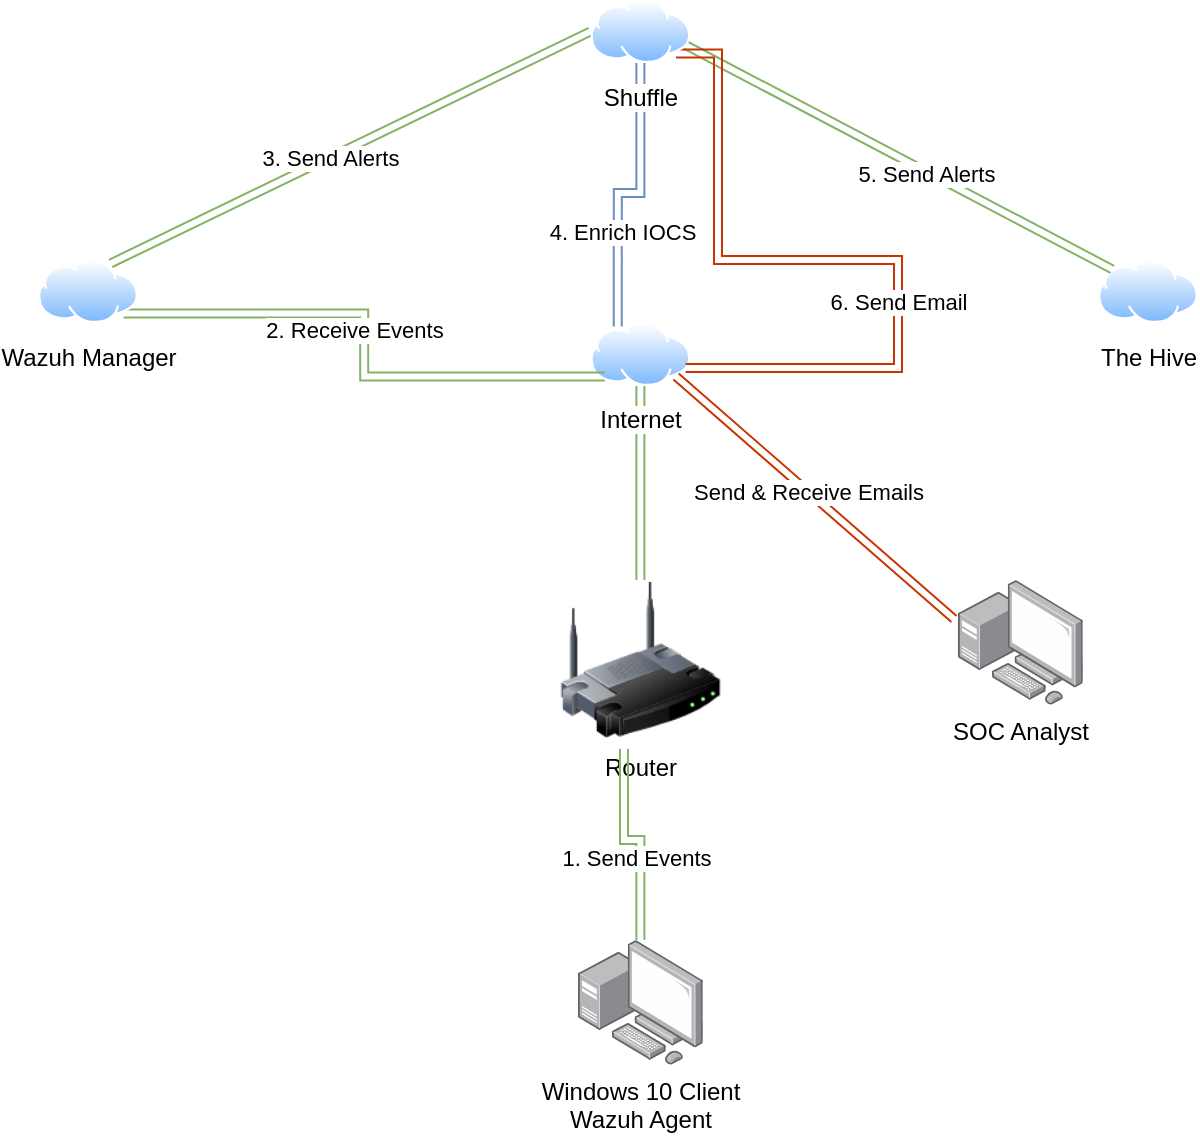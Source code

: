 <mxfile version="22.1.21" type="github">
  <diagram id="C5RBs43oDa-KdzZeNtuy" name="Page-1">
    <mxGraphModel dx="1026" dy="614" grid="1" gridSize="10" guides="1" tooltips="1" connect="1" arrows="1" fold="1" page="1" pageScale="1" pageWidth="827" pageHeight="1169" math="0" shadow="0">
      <root>
        <mxCell id="WIyWlLk6GJQsqaUBKTNV-0" />
        <mxCell id="WIyWlLk6GJQsqaUBKTNV-1" parent="WIyWlLk6GJQsqaUBKTNV-0" />
        <mxCell id="ZXnee7eRB7FDT21YNNPP-1" value="Router" style="image;html=1;image=img/lib/clip_art/networking/Wireless_Router_128x128.png" vertex="1" parent="WIyWlLk6GJQsqaUBKTNV-1">
          <mxGeometry x="361.2" y="390" width="80" height="80" as="geometry" />
        </mxCell>
        <mxCell id="ZXnee7eRB7FDT21YNNPP-13" style="edgeStyle=orthogonalEdgeStyle;rounded=0;orthogonalLoop=1;jettySize=auto;html=1;exitX=0.5;exitY=1;exitDx=0;exitDy=0;shape=link;fillColor=#d5e8d4;strokeColor=#82b366;" edge="1" parent="WIyWlLk6GJQsqaUBKTNV-1" source="ZXnee7eRB7FDT21YNNPP-2" target="ZXnee7eRB7FDT21YNNPP-1">
          <mxGeometry relative="1" as="geometry" />
        </mxCell>
        <mxCell id="ZXnee7eRB7FDT21YNNPP-2" value="Internet" style="image;aspect=fixed;perimeter=ellipsePerimeter;html=1;align=center;shadow=0;dashed=0;spacingTop=3;image=img/lib/active_directory/internet_cloud.svg;" vertex="1" parent="WIyWlLk6GJQsqaUBKTNV-1">
          <mxGeometry x="376.2" y="261.5" width="50" height="31.5" as="geometry" />
        </mxCell>
        <mxCell id="ZXnee7eRB7FDT21YNNPP-14" style="edgeStyle=orthogonalEdgeStyle;rounded=0;orthogonalLoop=1;jettySize=auto;html=1;exitX=1;exitY=1;exitDx=0;exitDy=0;entryX=0;entryY=1;entryDx=0;entryDy=0;fillColor=#d5e8d4;strokeColor=#82b366;shape=link;" edge="1" parent="WIyWlLk6GJQsqaUBKTNV-1" source="ZXnee7eRB7FDT21YNNPP-3" target="ZXnee7eRB7FDT21YNNPP-2">
          <mxGeometry relative="1" as="geometry" />
        </mxCell>
        <mxCell id="ZXnee7eRB7FDT21YNNPP-15" value="2. Receive Events" style="edgeLabel;html=1;align=center;verticalAlign=middle;resizable=0;points=[];" vertex="1" connectable="0" parent="ZXnee7eRB7FDT21YNNPP-14">
          <mxGeometry x="-0.059" y="-5" relative="1" as="geometry">
            <mxPoint as="offset" />
          </mxGeometry>
        </mxCell>
        <mxCell id="ZXnee7eRB7FDT21YNNPP-3" value="Wazuh Manager" style="image;aspect=fixed;perimeter=ellipsePerimeter;html=1;align=center;shadow=0;dashed=0;spacingTop=3;image=img/lib/active_directory/internet_cloud.svg;" vertex="1" parent="WIyWlLk6GJQsqaUBKTNV-1">
          <mxGeometry x="100" y="230" width="50" height="31.5" as="geometry" />
        </mxCell>
        <mxCell id="ZXnee7eRB7FDT21YNNPP-4" value="The Hive" style="image;aspect=fixed;perimeter=ellipsePerimeter;html=1;align=center;shadow=0;dashed=0;spacingTop=3;image=img/lib/active_directory/internet_cloud.svg;" vertex="1" parent="WIyWlLk6GJQsqaUBKTNV-1">
          <mxGeometry x="630" y="230" width="50" height="31.5" as="geometry" />
        </mxCell>
        <mxCell id="ZXnee7eRB7FDT21YNNPP-12" style="rounded=0;orthogonalLoop=1;jettySize=auto;html=1;exitX=0;exitY=0.5;exitDx=0;exitDy=0;entryX=0.75;entryY=0;entryDx=0;entryDy=0;shape=link;fillColor=#d5e8d4;strokeColor=#82b366;" edge="1" parent="WIyWlLk6GJQsqaUBKTNV-1" source="ZXnee7eRB7FDT21YNNPP-5" target="ZXnee7eRB7FDT21YNNPP-3">
          <mxGeometry relative="1" as="geometry" />
        </mxCell>
        <mxCell id="ZXnee7eRB7FDT21YNNPP-25" value="3. Send Alerts" style="edgeLabel;html=1;align=center;verticalAlign=middle;resizable=0;points=[];" vertex="1" connectable="0" parent="ZXnee7eRB7FDT21YNNPP-12">
          <mxGeometry x="0.086" relative="1" as="geometry">
            <mxPoint as="offset" />
          </mxGeometry>
        </mxCell>
        <mxCell id="ZXnee7eRB7FDT21YNNPP-16" style="edgeStyle=orthogonalEdgeStyle;rounded=0;orthogonalLoop=1;jettySize=auto;html=1;exitX=0.5;exitY=1;exitDx=0;exitDy=0;entryX=0.25;entryY=0;entryDx=0;entryDy=0;fillColor=#dae8fc;strokeColor=#6c8ebf;shape=link;" edge="1" parent="WIyWlLk6GJQsqaUBKTNV-1" source="ZXnee7eRB7FDT21YNNPP-5" target="ZXnee7eRB7FDT21YNNPP-2">
          <mxGeometry relative="1" as="geometry" />
        </mxCell>
        <mxCell id="ZXnee7eRB7FDT21YNNPP-17" value="4. Enrich IOCS" style="edgeLabel;html=1;align=center;verticalAlign=middle;resizable=0;points=[];" vertex="1" connectable="0" parent="ZXnee7eRB7FDT21YNNPP-16">
          <mxGeometry x="0.339" y="2" relative="1" as="geometry">
            <mxPoint as="offset" />
          </mxGeometry>
        </mxCell>
        <mxCell id="ZXnee7eRB7FDT21YNNPP-18" style="rounded=0;orthogonalLoop=1;jettySize=auto;html=1;exitX=1;exitY=0.75;exitDx=0;exitDy=0;entryX=0;entryY=0;entryDx=0;entryDy=0;shape=link;fillColor=#d5e8d4;strokeColor=#82b366;" edge="1" parent="WIyWlLk6GJQsqaUBKTNV-1" source="ZXnee7eRB7FDT21YNNPP-5" target="ZXnee7eRB7FDT21YNNPP-4">
          <mxGeometry relative="1" as="geometry" />
        </mxCell>
        <mxCell id="ZXnee7eRB7FDT21YNNPP-26" value="5. Send Alerts" style="edgeLabel;html=1;align=center;verticalAlign=middle;resizable=0;points=[];" vertex="1" connectable="0" parent="ZXnee7eRB7FDT21YNNPP-18">
          <mxGeometry x="0.132" y="-1" relative="1" as="geometry">
            <mxPoint as="offset" />
          </mxGeometry>
        </mxCell>
        <mxCell id="ZXnee7eRB7FDT21YNNPP-22" style="rounded=0;orthogonalLoop=1;jettySize=auto;html=1;exitX=1;exitY=1;exitDx=0;exitDy=0;entryX=1;entryY=0.75;entryDx=0;entryDy=0;shape=link;edgeStyle=orthogonalEdgeStyle;elbow=vertical;fillColor=#fa6800;strokeColor=#C73500;" edge="1" parent="WIyWlLk6GJQsqaUBKTNV-1" source="ZXnee7eRB7FDT21YNNPP-5" target="ZXnee7eRB7FDT21YNNPP-2">
          <mxGeometry relative="1" as="geometry">
            <Array as="points">
              <mxPoint x="440" y="127" />
              <mxPoint x="440" y="230" />
              <mxPoint x="530" y="230" />
              <mxPoint x="530" y="284" />
            </Array>
          </mxGeometry>
        </mxCell>
        <mxCell id="ZXnee7eRB7FDT21YNNPP-27" value="6. Send Email" style="edgeLabel;html=1;align=center;verticalAlign=middle;resizable=0;points=[];" vertex="1" connectable="0" parent="ZXnee7eRB7FDT21YNNPP-22">
          <mxGeometry x="0.253" relative="1" as="geometry">
            <mxPoint as="offset" />
          </mxGeometry>
        </mxCell>
        <mxCell id="ZXnee7eRB7FDT21YNNPP-5" value="Shuffle" style="image;aspect=fixed;perimeter=ellipsePerimeter;html=1;align=center;shadow=0;dashed=0;spacingTop=3;image=img/lib/active_directory/internet_cloud.svg;" vertex="1" parent="WIyWlLk6GJQsqaUBKTNV-1">
          <mxGeometry x="376.2" y="100" width="50" height="31.5" as="geometry" />
        </mxCell>
        <mxCell id="ZXnee7eRB7FDT21YNNPP-6" value="Windows 10 Client&lt;br&gt;Wazuh Agent" style="image;points=[];aspect=fixed;html=1;align=center;shadow=0;dashed=0;image=img/lib/allied_telesis/computer_and_terminals/Personal_Computer_with_Server.svg;" vertex="1" parent="WIyWlLk6GJQsqaUBKTNV-1">
          <mxGeometry x="370" y="570" width="62.4" height="62.4" as="geometry" />
        </mxCell>
        <mxCell id="ZXnee7eRB7FDT21YNNPP-7" value="SOC Analyst" style="image;points=[];aspect=fixed;html=1;align=center;shadow=0;dashed=0;image=img/lib/allied_telesis/computer_and_terminals/Personal_Computer_with_Server.svg;" vertex="1" parent="WIyWlLk6GJQsqaUBKTNV-1">
          <mxGeometry x="560" y="390" width="62.4" height="62.4" as="geometry" />
        </mxCell>
        <mxCell id="ZXnee7eRB7FDT21YNNPP-9" style="edgeStyle=orthogonalEdgeStyle;rounded=0;orthogonalLoop=1;jettySize=auto;html=1;entryX=0.397;entryY=1.056;entryDx=0;entryDy=0;entryPerimeter=0;startArrow=classic;startFill=1;strokeColor=#82b366;fillColor=#d5e8d4;shape=link;" edge="1" parent="WIyWlLk6GJQsqaUBKTNV-1" source="ZXnee7eRB7FDT21YNNPP-6" target="ZXnee7eRB7FDT21YNNPP-1">
          <mxGeometry relative="1" as="geometry" />
        </mxCell>
        <mxCell id="ZXnee7eRB7FDT21YNNPP-11" value="1. Send Events" style="edgeLabel;html=1;align=center;verticalAlign=middle;resizable=0;points=[];" vertex="1" connectable="0" parent="ZXnee7eRB7FDT21YNNPP-9">
          <mxGeometry x="-0.176" y="2" relative="1" as="geometry">
            <mxPoint y="1" as="offset" />
          </mxGeometry>
        </mxCell>
        <mxCell id="ZXnee7eRB7FDT21YNNPP-23" style="rounded=0;orthogonalLoop=1;jettySize=auto;html=1;exitX=1;exitY=1;exitDx=0;exitDy=0;shape=link;entryX=-0.032;entryY=0.312;entryDx=0;entryDy=0;entryPerimeter=0;fillColor=#fa6800;strokeColor=#C73500;" edge="1" parent="WIyWlLk6GJQsqaUBKTNV-1" source="ZXnee7eRB7FDT21YNNPP-2" target="ZXnee7eRB7FDT21YNNPP-7">
          <mxGeometry relative="1" as="geometry">
            <mxPoint x="550" y="400" as="targetPoint" />
          </mxGeometry>
        </mxCell>
        <mxCell id="ZXnee7eRB7FDT21YNNPP-28" value="Send &amp;amp; Receive Emails" style="edgeLabel;html=1;align=center;verticalAlign=middle;resizable=0;points=[];" vertex="1" connectable="0" parent="ZXnee7eRB7FDT21YNNPP-23">
          <mxGeometry x="-0.057" relative="1" as="geometry">
            <mxPoint as="offset" />
          </mxGeometry>
        </mxCell>
      </root>
    </mxGraphModel>
  </diagram>
</mxfile>
